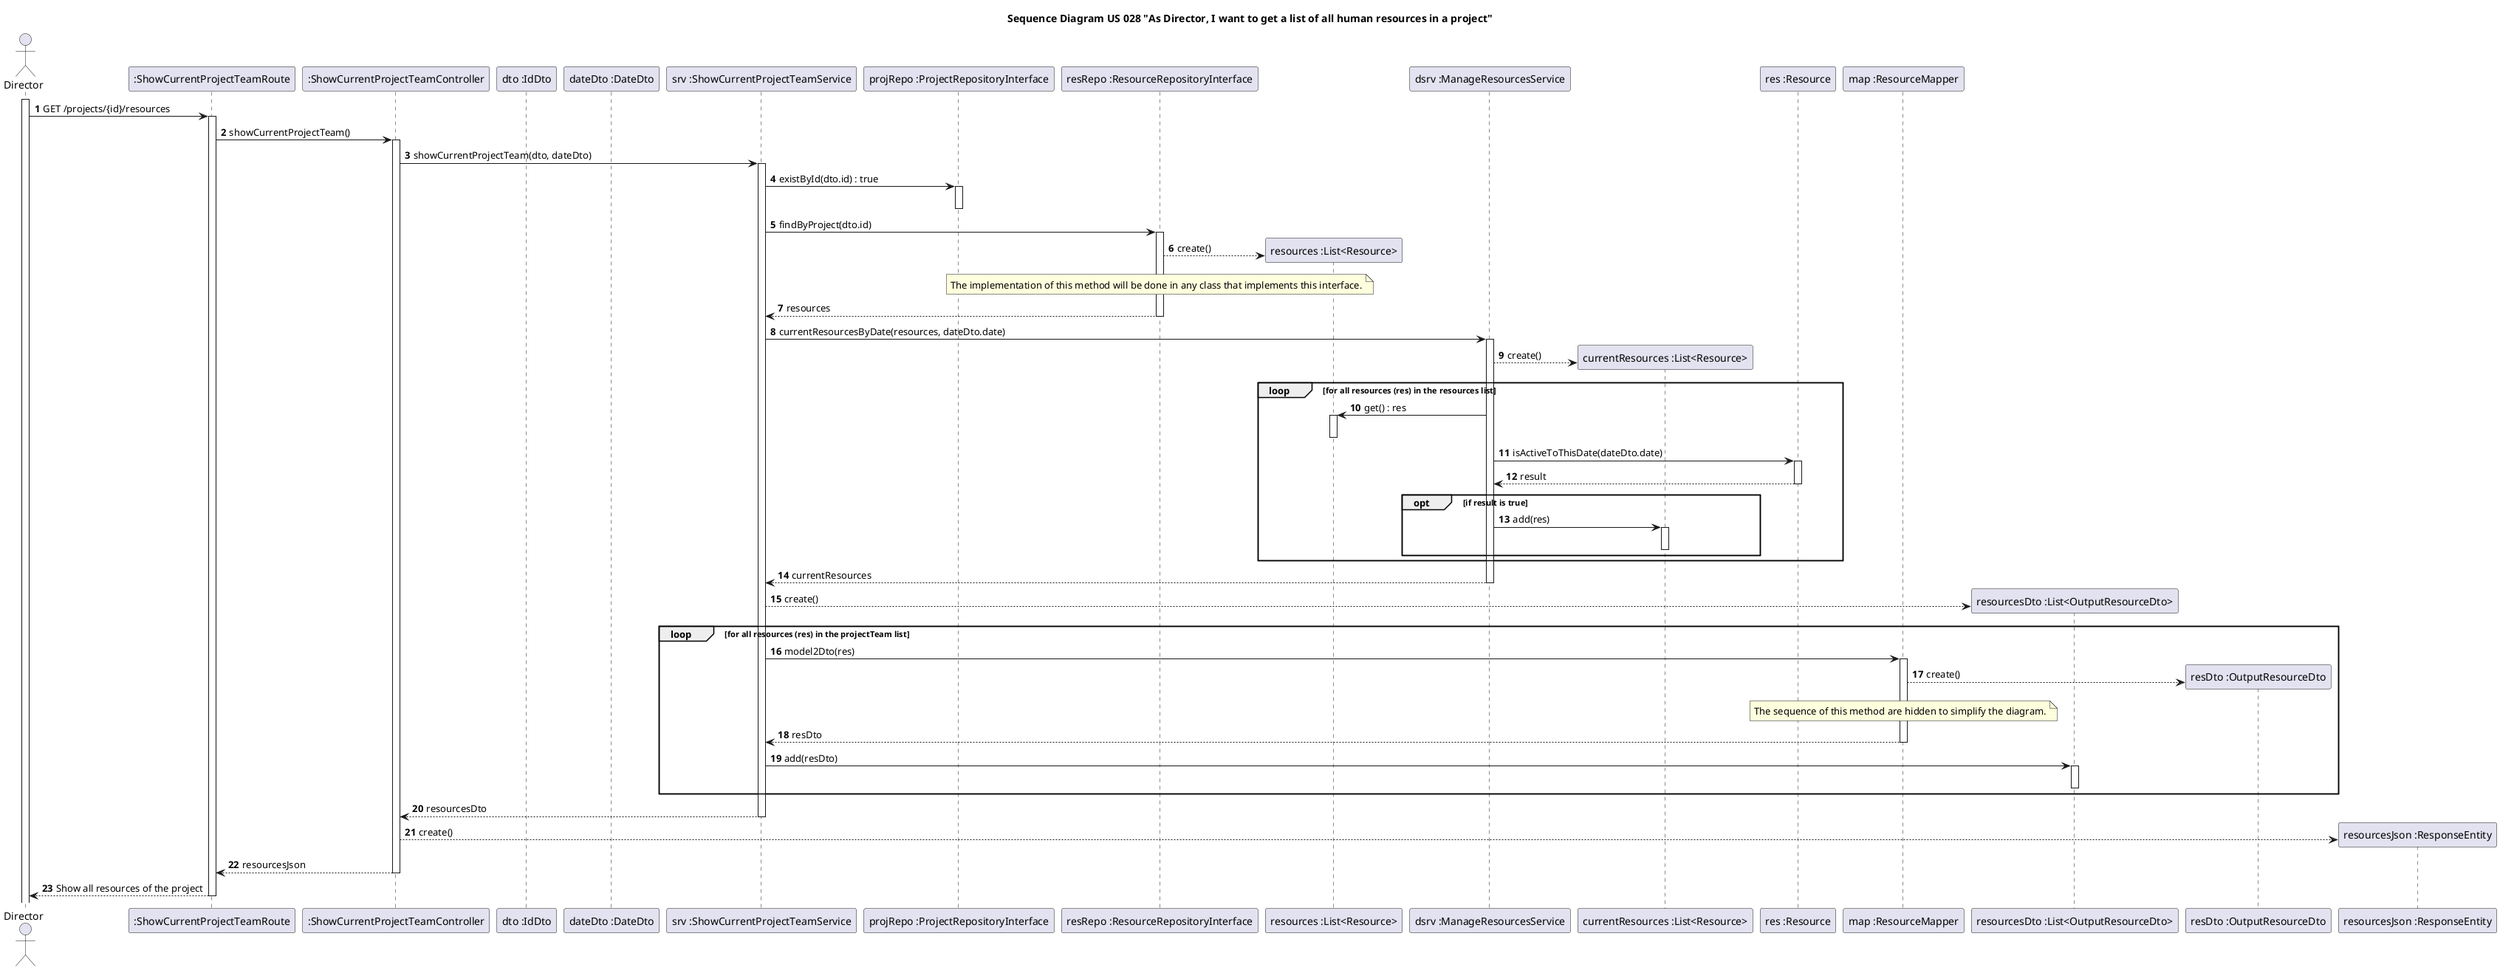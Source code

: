 @startuml
'https://plantuml.com/sequence-diagram

title Sequence Diagram US 028 "As Director, I want to get a list of all human resources in a project"

autoactivate on
autonumber

actor "Director" as actor
participant ":ShowCurrentProjectTeamRoute" as route
participant ":ShowCurrentProjectTeamController" as ctrl
participant "dto :IdDto" as dataDto
participant "dateDto :DateDto" as dateDto
participant "srv :ShowCurrentProjectTeamService" as srv
participant "projRepo :ProjectRepositoryInterface" as projrepo
participant "resRepo :ResourceRepositoryInterface" as resrepo
participant "resources :List<Resource>" as resList
participant "dsrv :ManageResourcesService" as dsrv
participant "currentResources :List<Resource>" as resList2
participant "res :Resource" as res
participant "map :ResourceMapper" as map
participant "resourcesDto :List<OutputResourceDto>" as dtoList
participant "resDto :OutputResourceDto" as dto
participant "resourcesJson :ResponseEntity" as jsonList

activate actor
autoactivate on

actor -> route : GET /projects/{id}/resources
route -> ctrl : showCurrentProjectTeam()
ctrl -> srv : showCurrentProjectTeam(dto, dateDto)
srv -> projrepo: existById(dto.id) : true
deactivate
srv -> resrepo : findByProject(dto.id)
resrepo --> resList** : create()
note over resrepo : The implementation of this method will be done in any class that implements this interface.
resrepo --> srv : resources
srv -> dsrv : currentResourcesByDate(resources, dateDto.date)
dsrv --> resList2** : create()
loop for all resources (res) in the resources list
dsrv -> resList : get() : res
deactivate
dsrv -> res : isActiveToThisDate(dateDto.date)
res --> dsrv : result
opt if result is true
dsrv -> resList2 : add(res)
deactivate
end
end
dsrv --> srv : currentResources
srv --> dtoList** : create()
loop for all resources (res) in the projectTeam list
srv -> map : model2Dto(res)
map --> dto** : create()
note over map : The sequence of this method are hidden to simplify the diagram.
map --> srv : resDto
srv -> dtoList : add(resDto)
deactivate
end
srv --> ctrl : resourcesDto
ctrl --> jsonList** : create()
ctrl --> route : resourcesJson
route --> actor : Show all resources of the project


@enduml